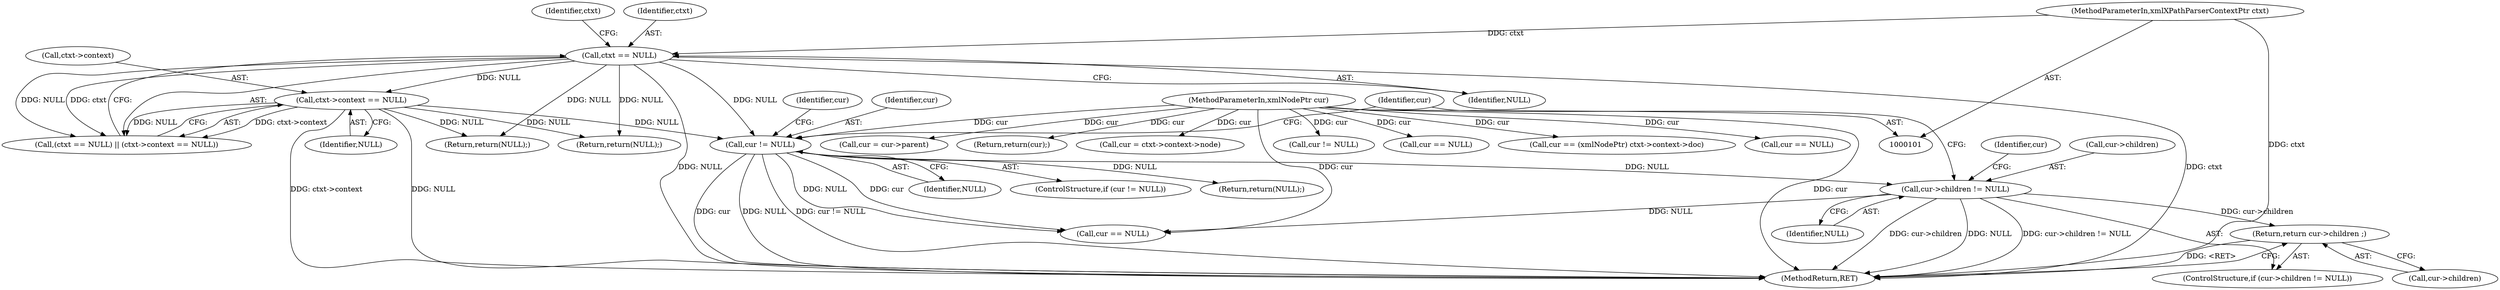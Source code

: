 digraph "1_Chrome_a44b00c88bc5ea35b5b150217c5fd6e4ce168e58@del" {
"1000164" [label="(Return,return cur->children ;)"];
"1000159" [label="(Call,cur->children != NULL)"];
"1000140" [label="(Call,cur != NULL)"];
"1000103" [label="(MethodParameterIn,xmlNodePtr cur)"];
"1000110" [label="(Call,ctxt->context == NULL)"];
"1000107" [label="(Call,ctxt == NULL)"];
"1000102" [label="(MethodParameterIn,xmlXPathParserContextPtr ctxt)"];
"1000169" [label="(Call,cur == NULL)"];
"1000197" [label="(Call,cur = cur->parent)"];
"1000103" [label="(MethodParameterIn,xmlNodePtr cur)"];
"1000165" [label="(Call,cur->children)"];
"1000232" [label="(Return,return(cur);)"];
"1000139" [label="(ControlStructure,if (cur != NULL))"];
"1000159" [label="(Call,cur->children != NULL)"];
"1000172" [label="(Call,cur = ctxt->context->node)"];
"1000111" [label="(Call,ctxt->context)"];
"1000156" [label="(Return,return(NULL);)"];
"1000110" [label="(Call,ctxt->context == NULL)"];
"1000163" [label="(Identifier,NULL)"];
"1000166" [label="(Identifier,cur)"];
"1000229" [label="(Call,cur != NULL)"];
"1000203" [label="(Call,cur == NULL)"];
"1000115" [label="(Return,return(NULL);)"];
"1000170" [label="(Identifier,cur)"];
"1000137" [label="(Return,return(NULL);)"];
"1000142" [label="(Identifier,NULL)"];
"1000107" [label="(Call,ctxt == NULL)"];
"1000106" [label="(Call,(ctxt == NULL) || (ctxt->context == NULL))"];
"1000160" [label="(Call,cur->children)"];
"1000140" [label="(Call,cur != NULL)"];
"1000108" [label="(Identifier,ctxt)"];
"1000141" [label="(Identifier,cur)"];
"1000208" [label="(Call,cur == (xmlNodePtr) ctxt->context->doc)"];
"1000102" [label="(MethodParameterIn,xmlXPathParserContextPtr ctxt)"];
"1000114" [label="(Identifier,NULL)"];
"1000148" [label="(Identifier,cur)"];
"1000234" [label="(MethodReturn,RET)"];
"1000158" [label="(ControlStructure,if (cur->children != NULL))"];
"1000164" [label="(Return,return cur->children ;)"];
"1000180" [label="(Call,cur == NULL)"];
"1000109" [label="(Identifier,NULL)"];
"1000112" [label="(Identifier,ctxt)"];
"1000164" -> "1000158"  [label="AST: "];
"1000164" -> "1000165"  [label="CFG: "];
"1000165" -> "1000164"  [label="AST: "];
"1000234" -> "1000164"  [label="CFG: "];
"1000164" -> "1000234"  [label="DDG: <RET>"];
"1000159" -> "1000164"  [label="DDG: cur->children"];
"1000159" -> "1000158"  [label="AST: "];
"1000159" -> "1000163"  [label="CFG: "];
"1000160" -> "1000159"  [label="AST: "];
"1000163" -> "1000159"  [label="AST: "];
"1000166" -> "1000159"  [label="CFG: "];
"1000170" -> "1000159"  [label="CFG: "];
"1000159" -> "1000234"  [label="DDG: cur->children != NULL"];
"1000159" -> "1000234"  [label="DDG: cur->children"];
"1000159" -> "1000234"  [label="DDG: NULL"];
"1000140" -> "1000159"  [label="DDG: NULL"];
"1000159" -> "1000169"  [label="DDG: NULL"];
"1000140" -> "1000139"  [label="AST: "];
"1000140" -> "1000142"  [label="CFG: "];
"1000141" -> "1000140"  [label="AST: "];
"1000142" -> "1000140"  [label="AST: "];
"1000148" -> "1000140"  [label="CFG: "];
"1000170" -> "1000140"  [label="CFG: "];
"1000140" -> "1000234"  [label="DDG: cur"];
"1000140" -> "1000234"  [label="DDG: NULL"];
"1000140" -> "1000234"  [label="DDG: cur != NULL"];
"1000103" -> "1000140"  [label="DDG: cur"];
"1000110" -> "1000140"  [label="DDG: NULL"];
"1000107" -> "1000140"  [label="DDG: NULL"];
"1000140" -> "1000156"  [label="DDG: NULL"];
"1000140" -> "1000169"  [label="DDG: cur"];
"1000140" -> "1000169"  [label="DDG: NULL"];
"1000103" -> "1000101"  [label="AST: "];
"1000103" -> "1000234"  [label="DDG: cur"];
"1000103" -> "1000169"  [label="DDG: cur"];
"1000103" -> "1000172"  [label="DDG: cur"];
"1000103" -> "1000180"  [label="DDG: cur"];
"1000103" -> "1000197"  [label="DDG: cur"];
"1000103" -> "1000203"  [label="DDG: cur"];
"1000103" -> "1000208"  [label="DDG: cur"];
"1000103" -> "1000229"  [label="DDG: cur"];
"1000103" -> "1000232"  [label="DDG: cur"];
"1000110" -> "1000106"  [label="AST: "];
"1000110" -> "1000114"  [label="CFG: "];
"1000111" -> "1000110"  [label="AST: "];
"1000114" -> "1000110"  [label="AST: "];
"1000106" -> "1000110"  [label="CFG: "];
"1000110" -> "1000234"  [label="DDG: NULL"];
"1000110" -> "1000234"  [label="DDG: ctxt->context"];
"1000110" -> "1000106"  [label="DDG: ctxt->context"];
"1000110" -> "1000106"  [label="DDG: NULL"];
"1000107" -> "1000110"  [label="DDG: NULL"];
"1000110" -> "1000115"  [label="DDG: NULL"];
"1000110" -> "1000137"  [label="DDG: NULL"];
"1000107" -> "1000106"  [label="AST: "];
"1000107" -> "1000109"  [label="CFG: "];
"1000108" -> "1000107"  [label="AST: "];
"1000109" -> "1000107"  [label="AST: "];
"1000112" -> "1000107"  [label="CFG: "];
"1000106" -> "1000107"  [label="CFG: "];
"1000107" -> "1000234"  [label="DDG: ctxt"];
"1000107" -> "1000234"  [label="DDG: NULL"];
"1000107" -> "1000106"  [label="DDG: ctxt"];
"1000107" -> "1000106"  [label="DDG: NULL"];
"1000102" -> "1000107"  [label="DDG: ctxt"];
"1000107" -> "1000115"  [label="DDG: NULL"];
"1000107" -> "1000137"  [label="DDG: NULL"];
"1000102" -> "1000101"  [label="AST: "];
"1000102" -> "1000234"  [label="DDG: ctxt"];
}
